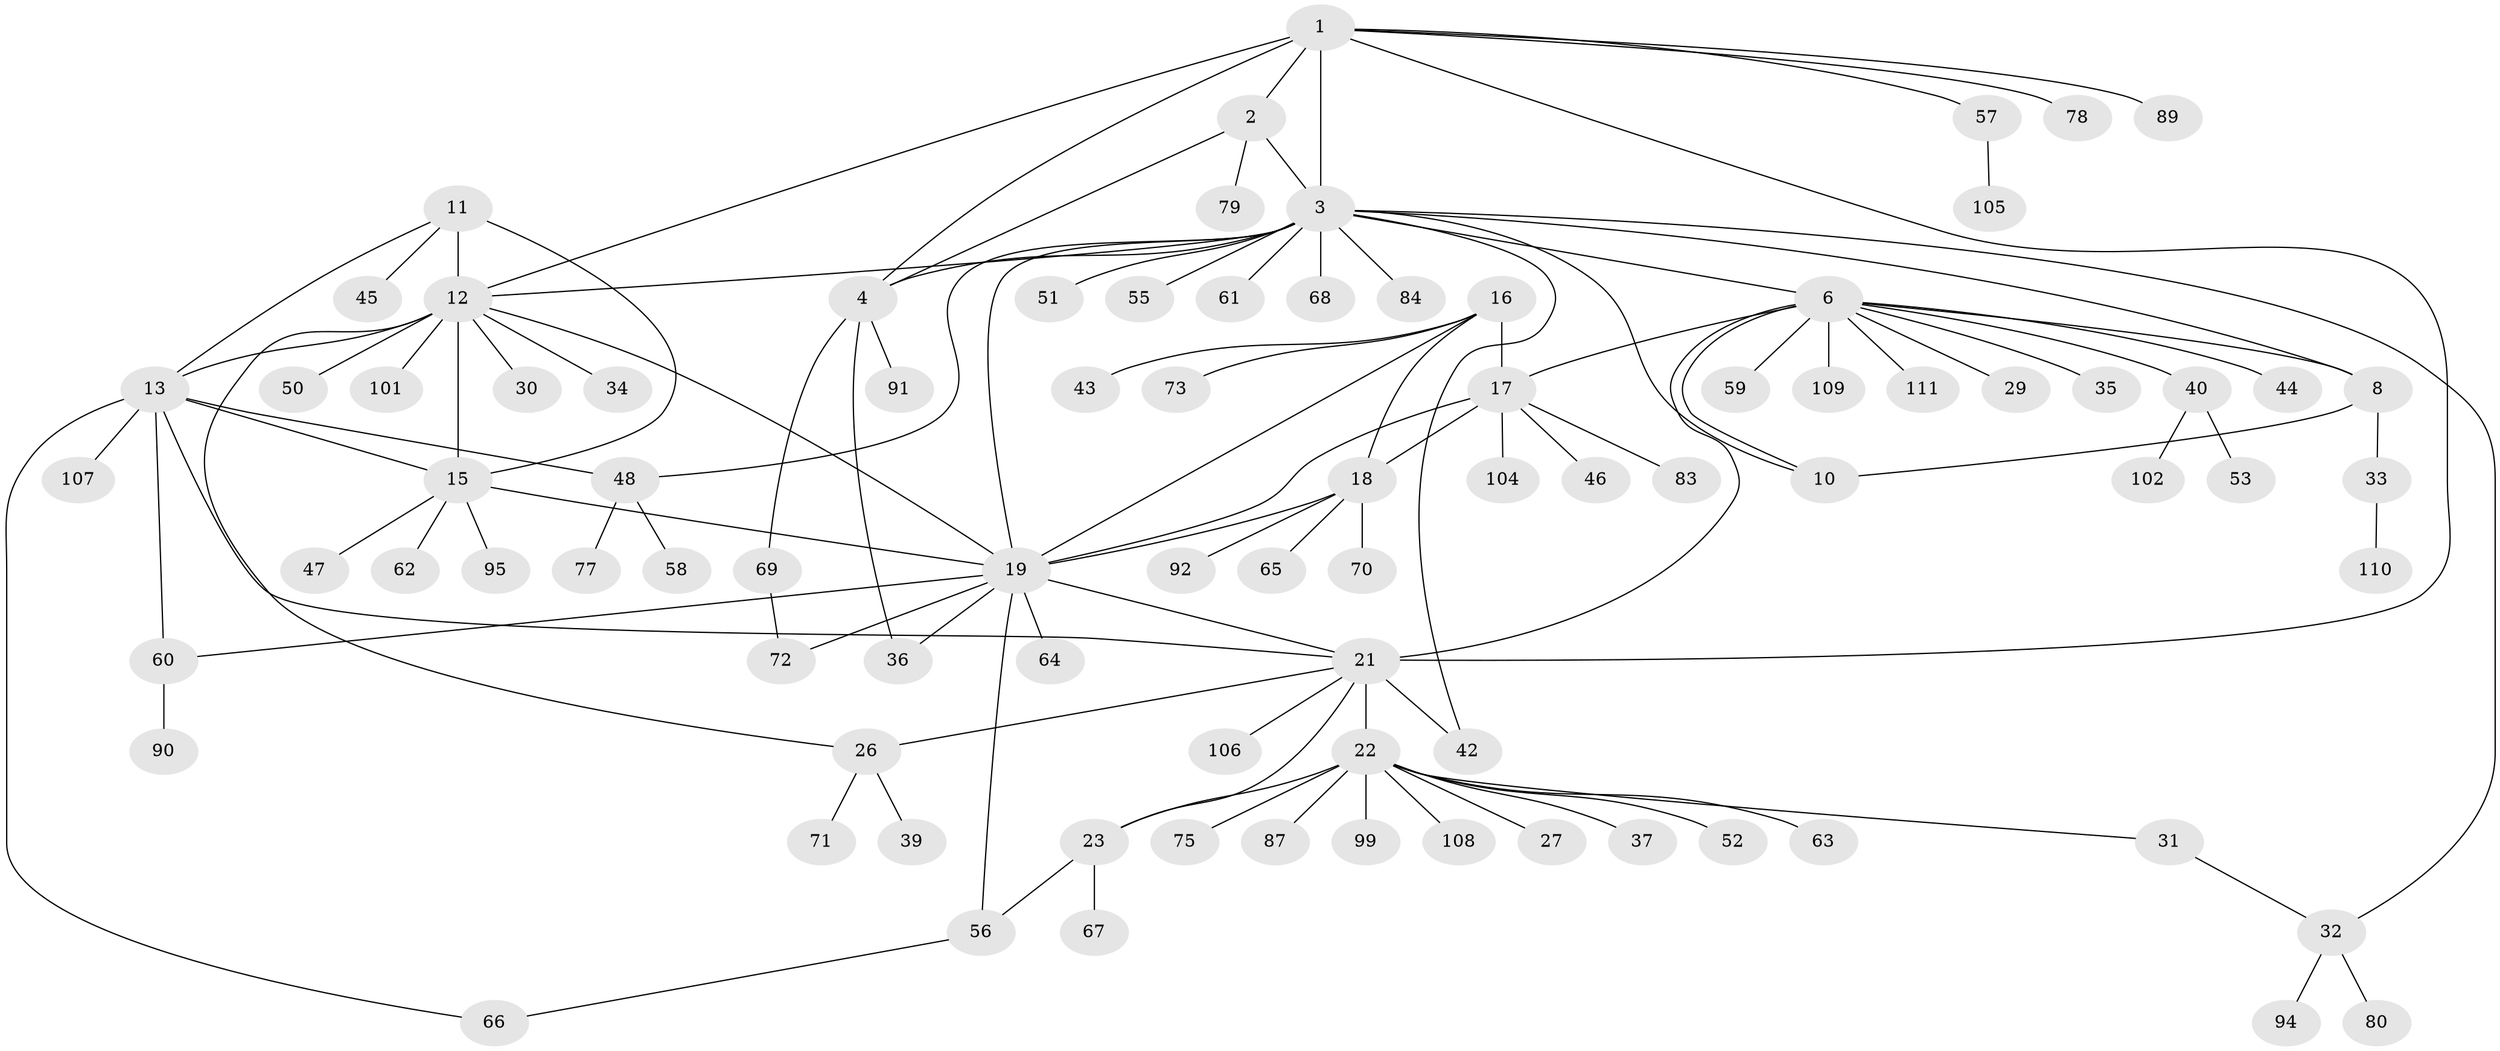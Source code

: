 // original degree distribution, {9: 0.018018018018018018, 5: 0.02702702702702703, 7: 0.036036036036036036, 8: 0.036036036036036036, 4: 0.04504504504504504, 10: 0.036036036036036036, 6: 0.04504504504504504, 13: 0.009009009009009009, 14: 0.009009009009009009, 1: 0.5765765765765766, 2: 0.14414414414414414, 3: 0.018018018018018018}
// Generated by graph-tools (version 1.1) at 2025/11/02/27/25 16:11:30]
// undirected, 86 vertices, 114 edges
graph export_dot {
graph [start="1"]
  node [color=gray90,style=filled];
  1 [super="+5"];
  2;
  3 [super="+9"];
  4 [super="+28"];
  6 [super="+7"];
  8 [super="+38"];
  10;
  11 [super="+82"];
  12 [super="+14"];
  13 [super="+100"];
  15 [super="+88"];
  16 [super="+20"];
  17 [super="+49"];
  18 [super="+76"];
  19 [super="+97"];
  21 [super="+25"];
  22 [super="+24"];
  23;
  26 [super="+93"];
  27;
  29;
  30;
  31;
  32 [super="+74"];
  33;
  34;
  35;
  36;
  37;
  39;
  40 [super="+41"];
  42;
  43 [super="+98"];
  44;
  45;
  46;
  47;
  48 [super="+54"];
  50;
  51 [super="+86"];
  52;
  53;
  55 [super="+81"];
  56;
  57;
  58;
  59;
  60;
  61;
  62;
  63;
  64;
  65;
  66;
  67;
  68;
  69;
  70;
  71;
  72;
  73 [super="+85"];
  75;
  77;
  78;
  79;
  80;
  83;
  84;
  87;
  89;
  90 [super="+96"];
  91;
  92;
  94;
  95;
  99;
  101 [super="+103"];
  102;
  104;
  105;
  106;
  107;
  108;
  109;
  110;
  111;
  1 -- 2 [weight=2];
  1 -- 3 [weight=2];
  1 -- 4 [weight=2];
  1 -- 12;
  1 -- 57;
  1 -- 78;
  1 -- 89;
  1 -- 21;
  2 -- 3;
  2 -- 4;
  2 -- 79;
  3 -- 4;
  3 -- 19;
  3 -- 84;
  3 -- 32;
  3 -- 68;
  3 -- 6 [weight=2];
  3 -- 8;
  3 -- 10;
  3 -- 42;
  3 -- 51;
  3 -- 55;
  3 -- 61;
  3 -- 12;
  3 -- 48;
  4 -- 36;
  4 -- 69;
  4 -- 91;
  6 -- 8 [weight=2];
  6 -- 10 [weight=2];
  6 -- 17;
  6 -- 59;
  6 -- 109;
  6 -- 35;
  6 -- 40;
  6 -- 44;
  6 -- 111;
  6 -- 21;
  6 -- 29;
  8 -- 10;
  8 -- 33;
  11 -- 12 [weight=2];
  11 -- 13;
  11 -- 15;
  11 -- 45;
  12 -- 13 [weight=2];
  12 -- 15 [weight=2];
  12 -- 34;
  12 -- 101;
  12 -- 50;
  12 -- 19;
  12 -- 26;
  12 -- 30;
  13 -- 15;
  13 -- 21;
  13 -- 48;
  13 -- 60;
  13 -- 66;
  13 -- 107;
  15 -- 47;
  15 -- 62;
  15 -- 95;
  15 -- 19;
  16 -- 17 [weight=2];
  16 -- 18 [weight=2];
  16 -- 19 [weight=2];
  16 -- 73;
  16 -- 43;
  17 -- 18;
  17 -- 19;
  17 -- 46;
  17 -- 83;
  17 -- 104;
  18 -- 19;
  18 -- 65;
  18 -- 70;
  18 -- 92;
  19 -- 36;
  19 -- 56;
  19 -- 60;
  19 -- 64;
  19 -- 72;
  19 -- 21;
  21 -- 22 [weight=4];
  21 -- 23 [weight=2];
  21 -- 42;
  21 -- 106;
  21 -- 26;
  22 -- 23 [weight=2];
  22 -- 27;
  22 -- 37;
  22 -- 75;
  22 -- 99;
  22 -- 108;
  22 -- 52;
  22 -- 87;
  22 -- 63;
  22 -- 31;
  23 -- 56;
  23 -- 67;
  26 -- 39;
  26 -- 71;
  31 -- 32;
  32 -- 80;
  32 -- 94;
  33 -- 110;
  40 -- 53;
  40 -- 102;
  48 -- 58;
  48 -- 77;
  56 -- 66;
  57 -- 105;
  60 -- 90;
  69 -- 72;
}
